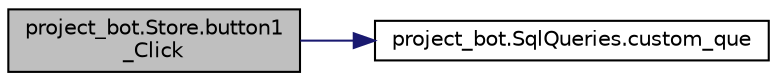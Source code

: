 digraph "project_bot.Store.button1_Click"
{
  edge [fontname="Helvetica",fontsize="10",labelfontname="Helvetica",labelfontsize="10"];
  node [fontname="Helvetica",fontsize="10",shape=record];
  rankdir="LR";
  Node10 [label="project_bot.Store.button1\l_Click",height=0.2,width=0.4,color="black", fillcolor="grey75", style="filled", fontcolor="black"];
  Node10 -> Node11 [color="midnightblue",fontsize="10",style="solid",fontname="Helvetica"];
  Node11 [label="project_bot.SqlQueries.custom_que",height=0.2,width=0.4,color="black", fillcolor="white", style="filled",URL="$classproject__bot_1_1_sql_queries.html#aa2262a95cf3b8460641b79663ad7509e",tooltip="metoday dla wprowadzania wlasnej kwerendy (recznie) "];
}
